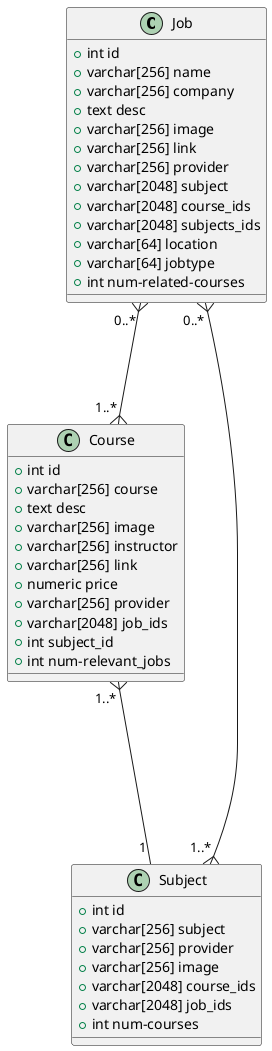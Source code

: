 @startuml
Job        "0..* " }---{ "1..* "    Course
Course     "1..* " }---- "1 "       Subject
Job        "0..* " }---{ "1..* "    Subject

class Job {
    + int id
    + varchar[256] name
    + varchar[256] company
    + text desc
    + varchar[256] image
    + varchar[256] link
    + varchar[256] provider
    + varchar[2048] subject
    + varchar[2048] course_ids
    + varchar[2048] subjects_ids
    + varchar[64] location
    + varchar[64] jobtype
    + int num-related-courses
    }

class Subject {
    + int id
    + varchar[256] subject
    + varchar[256] provider
    + varchar[256] image
    + varchar[2048] course_ids
    + varchar[2048] job_ids
    + int num-courses
    }

class Course {
    + int id
    + varchar[256] course
    + text desc
    + varchar[256] image
    + varchar[256] instructor
    + varchar[256] link
    + numeric price
    + varchar[256] provider
    + varchar[2048] job_ids
    + int subject_id
    + int num-relevant_jobs
    }
@enduml